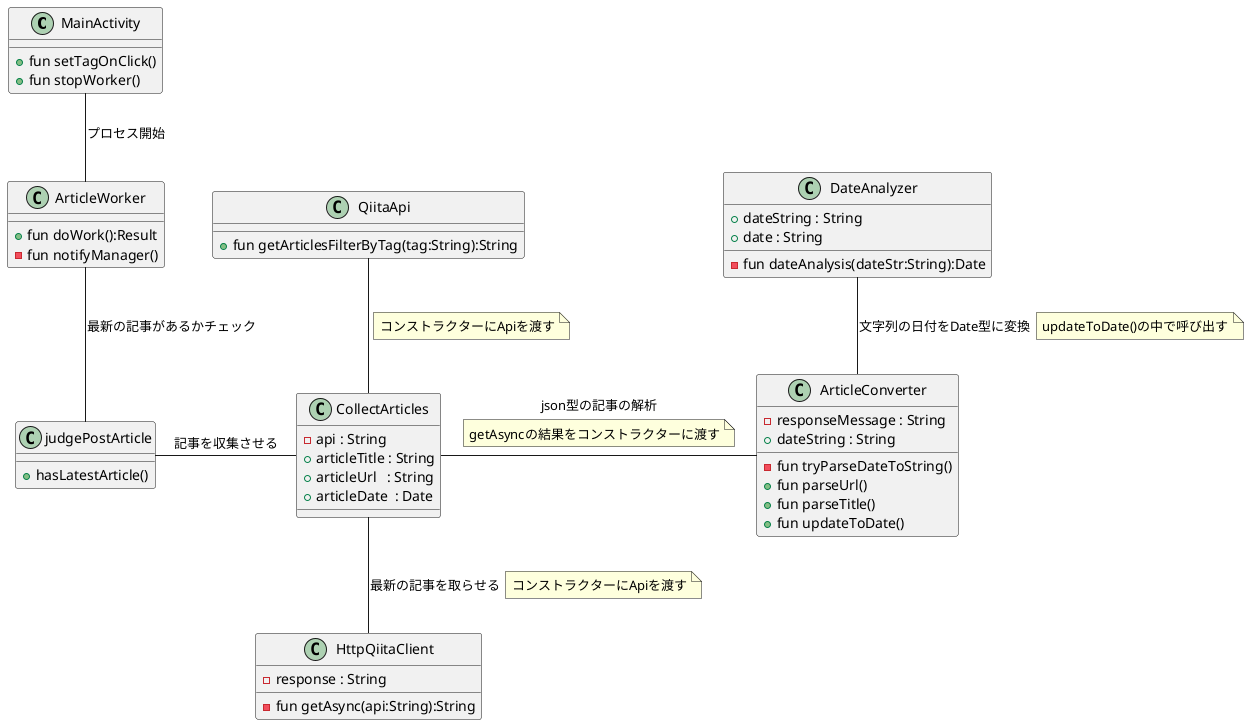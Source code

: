@startuml クラス図
    class MainActivity{
        + fun setTagOnClick()
        + fun stopWorker()
    }

    class ArticleWorker{
        + fun doWork():Result
        - fun notifyManager()   
    }

    class judgePostArticle{
        + hasLatestArticle()
    
    }

    class HttpQiitaClient{
        - response : String
        - fun getAsync(api:String):String
    }

    class ArticleConverter{
        - responseMessage : String
        + dateString : String
        - fun tryParseDateToString() 
        + fun parseUrl()
        + fun parseTitle()
        + fun updateToDate() 
    }
    class DateAnalyzer{
        + dateString : String
        + date : String
        - fun dateAnalysis(dateStr:String):Date
    }

    class CollectArticles{
        - api : String
        + articleTitle : String
        + articleUrl   : String
        + articleDate  : Date
    }

    class QiitaApi{
        + fun getArticlesFilterByTag(tag:String):String
    }
    MainActivity -- ArticleWorker : プロセス開始
    ArticleWorker -- judgePostArticle: 最新の記事があるかチェック
    judgePostArticle -right- CollectArticles : 記事を収集させる
    QiitaApi -- CollectArticles
    note right on link
        コンストラクターにApiを渡す
    end note
    CollectArticles  -- HttpQiitaClient : 最新の記事を取らせる
    note right on link
        コンストラクターにApiを渡す
    end note
    CollectArticles -right- ArticleConverter : json型の記事の解析
    note bottom on link
        getAsyncの結果をコンストラクターに渡す
    end note
    ArticleConverter -up- DateAnalyzer   : 文字列の日付をDate型に変換
    note right on link
        updateToDate()の中で呼び出す
    end note
@enduml